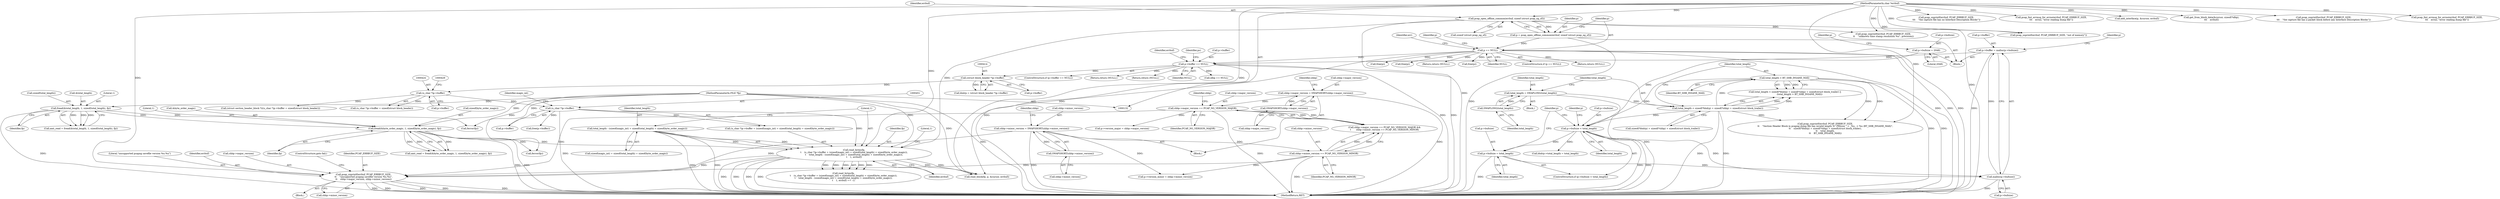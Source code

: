 digraph "0_libpcap_a5a36d9e82dde7265e38fe1f87b7f11c461c29f6@pointer" {
"1000513" [label="(Call,pcap_snprintf(errbuf, PCAP_ERRBUF_SIZE,\n\t\t    \"unsupported pcapng savefile version %u.%u\",\n\t\t    shbp->major_version, shbp->minor_version))"];
"1000447" [label="(Call,read_bytes(fp,\n\t    (u_char *)p->buffer + (sizeof(magic_int) + sizeof(total_length) + sizeof(byte_order_magic)),\n\t    total_length - (sizeof(magic_int) + sizeof(total_length) + sizeof(byte_order_magic)),\n\t    1, errbuf))"];
"1000205" [label="(Call,fread(&byte_order_magic, 1, sizeof(byte_order_magic), fp))"];
"1000173" [label="(Call,fread(&total_length, 1, sizeof(total_length), fp))"];
"1000134" [label="(MethodParameterIn,FILE *fp)"];
"1000450" [label="(Call,(u_char *)p->buffer)"];
"1000423" [label="(Call,(u_char *)p->buffer)"];
"1000413" [label="(Call,(struct block_header *)p->buffer)"];
"1000388" [label="(Call,p->buffer == NULL)"];
"1000379" [label="(Call,p->buffer = malloc(p->bufsize))"];
"1000383" [label="(Call,malloc(p->bufsize))"];
"1000374" [label="(Call,p->bufsize = total_length)"];
"1000369" [label="(Call,p->bufsize < total_length)"];
"1000363" [label="(Call,p->bufsize = 2048)"];
"1000272" [label="(Call,total_length > BT_SHB_INSANE_MAX)"];
"1000260" [label="(Call,total_length < sizeof(*bhdrp) + sizeof(*shbp) + sizeof(struct block_trailer))"];
"1000254" [label="(Call,total_length = SWAPLONG(total_length))"];
"1000256" [label="(Call,SWAPLONG(total_length))"];
"1000305" [label="(Call,p == NULL)"];
"1000298" [label="(Call,p = pcap_open_offline_common(errbuf, sizeof (struct pcap_ng_sf)))"];
"1000300" [label="(Call,pcap_open_offline_common(errbuf, sizeof (struct pcap_ng_sf)))"];
"1000136" [label="(MethodParameterIn,char *errbuf)"];
"1000463" [label="(Call,total_length - (sizeof(magic_int) + sizeof(total_length) + sizeof(byte_order_magic)))"];
"1000502" [label="(Call,shbp->major_version == PCAP_NG_VERSION_MAJOR)"];
"1000483" [label="(Call,shbp->major_version = SWAPSHORT(shbp->major_version))"];
"1000487" [label="(Call,SWAPSHORT(shbp->major_version))"];
"1000491" [label="(Call,shbp->minor_version = SWAPSHORT(shbp->minor_version))"];
"1000495" [label="(Call,SWAPSHORT(shbp->minor_version))"];
"1000507" [label="(Call,shbp->minor_version == PCAP_NG_VERSION_MINOR)"];
"1000174" [label="(Call,&total_length)"];
"1000317" [label="(Identifier,p)"];
"1000187" [label="(Call,ferror(fp))"];
"1000387" [label="(ControlStructure,if (p->buffer == NULL))"];
"1000369" [label="(Call,p->bufsize < total_length)"];
"1000255" [label="(Identifier,total_length)"];
"1000257" [label="(Identifier,total_length)"];
"1000307" [label="(Identifier,NULL)"];
"1000697" [label="(Call,free(p->buffer))"];
"1000560" [label="(Call,pcap_snprintf(errbuf, PCAP_ERRBUF_SIZE,\n\t\t\t    \"the capture file has no Interface Description Blocks\"))"];
"1000381" [label="(Identifier,p)"];
"1000506" [label="(Identifier,PCAP_NG_VERSION_MAJOR)"];
"1000404" [label="(Return,return (NULL);)"];
"1000495" [label="(Call,SWAPSHORT(shbp->minor_version))"];
"1000448" [label="(Identifier,fp)"];
"1000488" [label="(Call,shbp->major_version)"];
"1000515" [label="(Identifier,PCAP_ERRBUF_SIZE)"];
"1000484" [label="(Call,shbp->major_version)"];
"1000415" [label="(Call,p->buffer)"];
"1000549" [label="(Call,read_block(fp, p, &cursor, errbuf))"];
"1000709" [label="(MethodReturn,RET)"];
"1000413" [label="(Call,(struct block_header *)p->buffer)"];
"1000259" [label="(Call,total_length < sizeof(*bhdrp) + sizeof(*shbp) + sizeof(struct block_trailer) ||\n             (total_length > BT_SHB_INSANE_MAX))"];
"1000208" [label="(Literal,1)"];
"1000239" [label="(Block,)"];
"1000503" [label="(Call,shbp->major_version)"];
"1000371" [label="(Identifier,p)"];
"1000304" [label="(ControlStructure,if (p == NULL))"];
"1000511" [label="(Identifier,PCAP_NG_VERSION_MINOR)"];
"1000176" [label="(Literal,1)"];
"1000306" [label="(Identifier,p)"];
"1000343" [label="(Call,pcap_snprintf(errbuf, PCAP_ERRBUF_SIZE,\n\t\t    \"unknown time stamp resolution %u\", precision))"];
"1000368" [label="(ControlStructure,if (p->bufsize < total_length))"];
"1000367" [label="(Literal,2048)"];
"1000274" [label="(Identifier,BT_SHB_INSANE_MAX)"];
"1000707" [label="(Return,return (NULL);)"];
"1000313" [label="(Return,return (NULL);)"];
"1000392" [label="(Identifier,NULL)"];
"1000465" [label="(Call,sizeof(magic_int) + sizeof(total_length) + sizeof(byte_order_magic))"];
"1000464" [label="(Identifier,total_length)"];
"1000408" [label="(Identifier,ps)"];
"1000512" [label="(Block,)"];
"1000516" [label="(Literal,\"unsupported pcapng savefile version %u.%u\")"];
"1000190" [label="(Call,pcap_fmt_errmsg_for_errno(errbuf, PCAP_ERRBUF_SIZE,\n\t\t\t    errno, \"error reading dump file\"))"];
"1000384" [label="(Call,p->bufsize)"];
"1000388" [label="(Call,p->buffer == NULL)"];
"1000483" [label="(Call,shbp->major_version = SWAPSHORT(shbp->major_version))"];
"1000508" [label="(Call,shbp->minor_version)"];
"1000614" [label="(Call,add_interface(p, &cursor, errbuf))"];
"1000379" [label="(Call,p->buffer = malloc(p->bufsize))"];
"1000491" [label="(Call,shbp->minor_version = SWAPSHORT(shbp->minor_version))"];
"1000452" [label="(Call,p->buffer)"];
"1000579" [label="(Call,get_from_block_data(&cursor, sizeof(*idbp),\n\t\t\t    errbuf))"];
"1000380" [label="(Call,p->buffer)"];
"1000171" [label="(Call,amt_read = fread(&total_length, 1, sizeof(total_length), fp))"];
"1000493" [label="(Identifier,shbp)"];
"1000363" [label="(Call,p->bufsize = 2048)"];
"1000502" [label="(Call,shbp->major_version == PCAP_NG_VERSION_MAJOR)"];
"1000446" [label="(Call,read_bytes(fp,\n\t    (u_char *)p->buffer + (sizeof(magic_int) + sizeof(total_length) + sizeof(byte_order_magic)),\n\t    total_length - (sizeof(magic_int) + sizeof(total_length) + sizeof(byte_order_magic)),\n\t    1, errbuf) == -1)"];
"1000520" [label="(Call,shbp->minor_version)"];
"1000375" [label="(Call,p->bufsize)"];
"1000624" [label="(Call,pcap_snprintf(errbuf, PCAP_ERRBUF_SIZE,\n\t\t\t    \"the capture file has a packet block before any Interface Description Blocks\"))"];
"1000390" [label="(Identifier,p)"];
"1000206" [label="(Call,&byte_order_magic)"];
"1000587" [label="(Call,idbp == NULL)"];
"1000276" [label="(Call,pcap_snprintf(errbuf, PCAP_ERRBUF_SIZE,\n\t\t    \"Section Header Block in pcapng dump file has invalid length %\" PRIsize \" < _%u_ < %u (BT_SHB_INSANE_MAX)\",\n\t\t    sizeof(*bhdrp) + sizeof(*shbp) + sizeof(struct block_trailer),\n\t\t    total_length,\n\t\t    BT_SHB_INSANE_MAX))"];
"1000272" [label="(Call,total_length > BT_SHB_INSANE_MAX)"];
"1000487" [label="(Call,SWAPSHORT(shbp->major_version))"];
"1000457" [label="(Identifier,magic_int)"];
"1000273" [label="(Identifier,total_length)"];
"1000302" [label="(Call,sizeof (struct pcap_ng_sf))"];
"1000501" [label="(Call,shbp->major_version == PCAP_NG_VERSION_MAJOR &&\n\t       shbp->minor_version == PCAP_NG_VERSION_MINOR)"];
"1000474" [label="(Identifier,errbuf)"];
"1000394" [label="(Call,pcap_snprintf(errbuf, PCAP_ERRBUF_SIZE, \"out of memory\"))"];
"1000435" [label="(Call,bhdrp->total_length = total_length)"];
"1000373" [label="(Identifier,total_length)"];
"1000425" [label="(Call,p->buffer)"];
"1000205" [label="(Call,fread(&byte_order_magic, 1, sizeof(byte_order_magic), fp))"];
"1000449" [label="(Call,(u_char *)p->buffer + (sizeof(magic_int) + sizeof(total_length) + sizeof(byte_order_magic)))"];
"1000177" [label="(Call,sizeof(total_length))"];
"1000507" [label="(Call,shbp->minor_version == PCAP_NG_VERSION_MINOR)"];
"1000219" [label="(Call,ferror(fp))"];
"1000222" [label="(Call,pcap_fmt_errmsg_for_errno(errbuf, PCAP_ERRBUF_SIZE,\n\t\t\t    errno, \"error reading dump file\"))"];
"1000138" [label="(Block,)"];
"1000514" [label="(Identifier,errbuf)"];
"1000378" [label="(Identifier,total_length)"];
"1000476" [label="(Literal,1)"];
"1000482" [label="(Block,)"];
"1000517" [label="(Call,shbp->major_version)"];
"1000701" [label="(Call,free(p))"];
"1000523" [label="(ControlStructure,goto fail;)"];
"1000450" [label="(Call,(u_char *)p->buffer)"];
"1000299" [label="(Identifier,p)"];
"1000376" [label="(Identifier,p)"];
"1000492" [label="(Call,shbp->minor_version)"];
"1000463" [label="(Call,total_length - (sizeof(magic_int) + sizeof(total_length) + sizeof(byte_order_magic)))"];
"1000298" [label="(Call,p = pcap_open_offline_common(errbuf, sizeof (struct pcap_ng_sf)))"];
"1000209" [label="(Call,sizeof(byte_order_magic))"];
"1000311" [label="(Identifier,err)"];
"1000504" [label="(Identifier,shbp)"];
"1000422" [label="(Call,(u_char *)p->buffer + sizeof(struct block_header))"];
"1000211" [label="(Identifier,fp)"];
"1000398" [label="(Call,free(p))"];
"1000262" [label="(Call,sizeof(*bhdrp) + sizeof(*shbp) + sizeof(struct block_trailer))"];
"1000256" [label="(Call,SWAPLONG(total_length))"];
"1000364" [label="(Call,p->bufsize)"];
"1000354" [label="(Return,return (NULL);)"];
"1000531" [label="(Call,p->version_minor = shbp->minor_version)"];
"1000447" [label="(Call,read_bytes(fp,\n\t    (u_char *)p->buffer + (sizeof(magic_int) + sizeof(total_length) + sizeof(byte_order_magic)),\n\t    total_length - (sizeof(magic_int) + sizeof(total_length) + sizeof(byte_order_magic)),\n\t    1, errbuf))"];
"1000370" [label="(Call,p->bufsize)"];
"1000179" [label="(Identifier,fp)"];
"1000411" [label="(Call,bhdrp = (struct block_header *)p->buffer)"];
"1000383" [label="(Call,malloc(p->bufsize))"];
"1000261" [label="(Identifier,total_length)"];
"1000348" [label="(Call,free(p))"];
"1000509" [label="(Identifier,shbp)"];
"1000513" [label="(Call,pcap_snprintf(errbuf, PCAP_ERRBUF_SIZE,\n\t\t    \"unsupported pcapng savefile version %u.%u\",\n\t\t    shbp->major_version, shbp->minor_version))"];
"1000254" [label="(Call,total_length = SWAPLONG(total_length))"];
"1000134" [label="(MethodParameterIn,FILE *fp)"];
"1000496" [label="(Call,shbp->minor_version)"];
"1000301" [label="(Identifier,errbuf)"];
"1000420" [label="(Call,(struct section_header_block *)((u_char *)p->buffer + sizeof(struct block_header)))"];
"1000173" [label="(Call,fread(&total_length, 1, sizeof(total_length), fp))"];
"1000524" [label="(Call,p->version_major = shbp->major_version)"];
"1000136" [label="(MethodParameterIn,char *errbuf)"];
"1000300" [label="(Call,pcap_open_offline_common(errbuf, sizeof (struct pcap_ng_sf)))"];
"1000305" [label="(Call,p == NULL)"];
"1000260" [label="(Call,total_length < sizeof(*bhdrp) + sizeof(*shbp) + sizeof(struct block_trailer))"];
"1000423" [label="(Call,(u_char *)p->buffer)"];
"1000473" [label="(Literal,1)"];
"1000389" [label="(Call,p->buffer)"];
"1000203" [label="(Call,amt_read = fread(&byte_order_magic, 1, sizeof(byte_order_magic), fp))"];
"1000374" [label="(Call,p->bufsize = total_length)"];
"1000395" [label="(Identifier,errbuf)"];
"1000513" -> "1000512"  [label="AST: "];
"1000513" -> "1000520"  [label="CFG: "];
"1000514" -> "1000513"  [label="AST: "];
"1000515" -> "1000513"  [label="AST: "];
"1000516" -> "1000513"  [label="AST: "];
"1000517" -> "1000513"  [label="AST: "];
"1000520" -> "1000513"  [label="AST: "];
"1000523" -> "1000513"  [label="CFG: "];
"1000513" -> "1000709"  [label="DDG: "];
"1000513" -> "1000709"  [label="DDG: "];
"1000513" -> "1000709"  [label="DDG: "];
"1000513" -> "1000709"  [label="DDG: "];
"1000513" -> "1000709"  [label="DDG: "];
"1000447" -> "1000513"  [label="DDG: "];
"1000136" -> "1000513"  [label="DDG: "];
"1000502" -> "1000513"  [label="DDG: "];
"1000491" -> "1000513"  [label="DDG: "];
"1000507" -> "1000513"  [label="DDG: "];
"1000447" -> "1000446"  [label="AST: "];
"1000447" -> "1000474"  [label="CFG: "];
"1000448" -> "1000447"  [label="AST: "];
"1000449" -> "1000447"  [label="AST: "];
"1000463" -> "1000447"  [label="AST: "];
"1000473" -> "1000447"  [label="AST: "];
"1000474" -> "1000447"  [label="AST: "];
"1000476" -> "1000447"  [label="CFG: "];
"1000447" -> "1000709"  [label="DDG: "];
"1000447" -> "1000709"  [label="DDG: "];
"1000447" -> "1000709"  [label="DDG: "];
"1000447" -> "1000709"  [label="DDG: "];
"1000447" -> "1000446"  [label="DDG: "];
"1000447" -> "1000446"  [label="DDG: "];
"1000447" -> "1000446"  [label="DDG: "];
"1000447" -> "1000446"  [label="DDG: "];
"1000447" -> "1000446"  [label="DDG: "];
"1000205" -> "1000447"  [label="DDG: "];
"1000134" -> "1000447"  [label="DDG: "];
"1000450" -> "1000447"  [label="DDG: "];
"1000463" -> "1000447"  [label="DDG: "];
"1000463" -> "1000447"  [label="DDG: "];
"1000300" -> "1000447"  [label="DDG: "];
"1000136" -> "1000447"  [label="DDG: "];
"1000447" -> "1000549"  [label="DDG: "];
"1000447" -> "1000549"  [label="DDG: "];
"1000205" -> "1000203"  [label="AST: "];
"1000205" -> "1000211"  [label="CFG: "];
"1000206" -> "1000205"  [label="AST: "];
"1000208" -> "1000205"  [label="AST: "];
"1000209" -> "1000205"  [label="AST: "];
"1000211" -> "1000205"  [label="AST: "];
"1000203" -> "1000205"  [label="CFG: "];
"1000205" -> "1000709"  [label="DDG: "];
"1000205" -> "1000709"  [label="DDG: "];
"1000205" -> "1000203"  [label="DDG: "];
"1000205" -> "1000203"  [label="DDG: "];
"1000205" -> "1000203"  [label="DDG: "];
"1000173" -> "1000205"  [label="DDG: "];
"1000134" -> "1000205"  [label="DDG: "];
"1000205" -> "1000219"  [label="DDG: "];
"1000173" -> "1000171"  [label="AST: "];
"1000173" -> "1000179"  [label="CFG: "];
"1000174" -> "1000173"  [label="AST: "];
"1000176" -> "1000173"  [label="AST: "];
"1000177" -> "1000173"  [label="AST: "];
"1000179" -> "1000173"  [label="AST: "];
"1000171" -> "1000173"  [label="CFG: "];
"1000173" -> "1000709"  [label="DDG: "];
"1000173" -> "1000171"  [label="DDG: "];
"1000173" -> "1000171"  [label="DDG: "];
"1000173" -> "1000171"  [label="DDG: "];
"1000134" -> "1000173"  [label="DDG: "];
"1000173" -> "1000187"  [label="DDG: "];
"1000134" -> "1000132"  [label="AST: "];
"1000134" -> "1000709"  [label="DDG: "];
"1000134" -> "1000187"  [label="DDG: "];
"1000134" -> "1000219"  [label="DDG: "];
"1000134" -> "1000549"  [label="DDG: "];
"1000450" -> "1000449"  [label="AST: "];
"1000450" -> "1000452"  [label="CFG: "];
"1000451" -> "1000450"  [label="AST: "];
"1000452" -> "1000450"  [label="AST: "];
"1000457" -> "1000450"  [label="CFG: "];
"1000450" -> "1000709"  [label="DDG: "];
"1000450" -> "1000449"  [label="DDG: "];
"1000423" -> "1000450"  [label="DDG: "];
"1000450" -> "1000697"  [label="DDG: "];
"1000423" -> "1000422"  [label="AST: "];
"1000423" -> "1000425"  [label="CFG: "];
"1000424" -> "1000423"  [label="AST: "];
"1000425" -> "1000423"  [label="AST: "];
"1000429" -> "1000423"  [label="CFG: "];
"1000423" -> "1000420"  [label="DDG: "];
"1000423" -> "1000422"  [label="DDG: "];
"1000413" -> "1000423"  [label="DDG: "];
"1000413" -> "1000411"  [label="AST: "];
"1000413" -> "1000415"  [label="CFG: "];
"1000414" -> "1000413"  [label="AST: "];
"1000415" -> "1000413"  [label="AST: "];
"1000411" -> "1000413"  [label="CFG: "];
"1000413" -> "1000411"  [label="DDG: "];
"1000388" -> "1000413"  [label="DDG: "];
"1000388" -> "1000387"  [label="AST: "];
"1000388" -> "1000392"  [label="CFG: "];
"1000389" -> "1000388"  [label="AST: "];
"1000392" -> "1000388"  [label="AST: "];
"1000395" -> "1000388"  [label="CFG: "];
"1000408" -> "1000388"  [label="CFG: "];
"1000388" -> "1000709"  [label="DDG: "];
"1000388" -> "1000709"  [label="DDG: "];
"1000388" -> "1000709"  [label="DDG: "];
"1000379" -> "1000388"  [label="DDG: "];
"1000305" -> "1000388"  [label="DDG: "];
"1000388" -> "1000404"  [label="DDG: "];
"1000388" -> "1000587"  [label="DDG: "];
"1000388" -> "1000707"  [label="DDG: "];
"1000379" -> "1000138"  [label="AST: "];
"1000379" -> "1000383"  [label="CFG: "];
"1000380" -> "1000379"  [label="AST: "];
"1000383" -> "1000379"  [label="AST: "];
"1000390" -> "1000379"  [label="CFG: "];
"1000379" -> "1000709"  [label="DDG: "];
"1000383" -> "1000379"  [label="DDG: "];
"1000383" -> "1000384"  [label="CFG: "];
"1000384" -> "1000383"  [label="AST: "];
"1000383" -> "1000709"  [label="DDG: "];
"1000374" -> "1000383"  [label="DDG: "];
"1000369" -> "1000383"  [label="DDG: "];
"1000374" -> "1000368"  [label="AST: "];
"1000374" -> "1000378"  [label="CFG: "];
"1000375" -> "1000374"  [label="AST: "];
"1000378" -> "1000374"  [label="AST: "];
"1000381" -> "1000374"  [label="CFG: "];
"1000374" -> "1000709"  [label="DDG: "];
"1000369" -> "1000374"  [label="DDG: "];
"1000369" -> "1000368"  [label="AST: "];
"1000369" -> "1000373"  [label="CFG: "];
"1000370" -> "1000369"  [label="AST: "];
"1000373" -> "1000369"  [label="AST: "];
"1000376" -> "1000369"  [label="CFG: "];
"1000381" -> "1000369"  [label="CFG: "];
"1000369" -> "1000709"  [label="DDG: "];
"1000369" -> "1000709"  [label="DDG: "];
"1000363" -> "1000369"  [label="DDG: "];
"1000272" -> "1000369"  [label="DDG: "];
"1000260" -> "1000369"  [label="DDG: "];
"1000369" -> "1000435"  [label="DDG: "];
"1000363" -> "1000138"  [label="AST: "];
"1000363" -> "1000367"  [label="CFG: "];
"1000364" -> "1000363"  [label="AST: "];
"1000367" -> "1000363"  [label="AST: "];
"1000371" -> "1000363"  [label="CFG: "];
"1000272" -> "1000259"  [label="AST: "];
"1000272" -> "1000274"  [label="CFG: "];
"1000273" -> "1000272"  [label="AST: "];
"1000274" -> "1000272"  [label="AST: "];
"1000259" -> "1000272"  [label="CFG: "];
"1000272" -> "1000709"  [label="DDG: "];
"1000272" -> "1000709"  [label="DDG: "];
"1000272" -> "1000259"  [label="DDG: "];
"1000272" -> "1000259"  [label="DDG: "];
"1000260" -> "1000272"  [label="DDG: "];
"1000272" -> "1000276"  [label="DDG: "];
"1000272" -> "1000276"  [label="DDG: "];
"1000260" -> "1000259"  [label="AST: "];
"1000260" -> "1000262"  [label="CFG: "];
"1000261" -> "1000260"  [label="AST: "];
"1000262" -> "1000260"  [label="AST: "];
"1000273" -> "1000260"  [label="CFG: "];
"1000259" -> "1000260"  [label="CFG: "];
"1000260" -> "1000709"  [label="DDG: "];
"1000260" -> "1000709"  [label="DDG: "];
"1000260" -> "1000259"  [label="DDG: "];
"1000260" -> "1000259"  [label="DDG: "];
"1000254" -> "1000260"  [label="DDG: "];
"1000260" -> "1000276"  [label="DDG: "];
"1000254" -> "1000239"  [label="AST: "];
"1000254" -> "1000256"  [label="CFG: "];
"1000255" -> "1000254"  [label="AST: "];
"1000256" -> "1000254"  [label="AST: "];
"1000261" -> "1000254"  [label="CFG: "];
"1000254" -> "1000709"  [label="DDG: "];
"1000256" -> "1000254"  [label="DDG: "];
"1000256" -> "1000257"  [label="CFG: "];
"1000257" -> "1000256"  [label="AST: "];
"1000305" -> "1000304"  [label="AST: "];
"1000305" -> "1000307"  [label="CFG: "];
"1000306" -> "1000305"  [label="AST: "];
"1000307" -> "1000305"  [label="AST: "];
"1000311" -> "1000305"  [label="CFG: "];
"1000317" -> "1000305"  [label="CFG: "];
"1000305" -> "1000709"  [label="DDG: "];
"1000305" -> "1000709"  [label="DDG: "];
"1000305" -> "1000709"  [label="DDG: "];
"1000298" -> "1000305"  [label="DDG: "];
"1000305" -> "1000313"  [label="DDG: "];
"1000305" -> "1000348"  [label="DDG: "];
"1000305" -> "1000354"  [label="DDG: "];
"1000305" -> "1000398"  [label="DDG: "];
"1000305" -> "1000549"  [label="DDG: "];
"1000305" -> "1000701"  [label="DDG: "];
"1000298" -> "1000138"  [label="AST: "];
"1000298" -> "1000300"  [label="CFG: "];
"1000299" -> "1000298"  [label="AST: "];
"1000300" -> "1000298"  [label="AST: "];
"1000306" -> "1000298"  [label="CFG: "];
"1000298" -> "1000709"  [label="DDG: "];
"1000300" -> "1000298"  [label="DDG: "];
"1000300" -> "1000302"  [label="CFG: "];
"1000301" -> "1000300"  [label="AST: "];
"1000302" -> "1000300"  [label="AST: "];
"1000300" -> "1000709"  [label="DDG: "];
"1000136" -> "1000300"  [label="DDG: "];
"1000300" -> "1000343"  [label="DDG: "];
"1000300" -> "1000394"  [label="DDG: "];
"1000136" -> "1000132"  [label="AST: "];
"1000136" -> "1000709"  [label="DDG: "];
"1000136" -> "1000190"  [label="DDG: "];
"1000136" -> "1000222"  [label="DDG: "];
"1000136" -> "1000276"  [label="DDG: "];
"1000136" -> "1000343"  [label="DDG: "];
"1000136" -> "1000394"  [label="DDG: "];
"1000136" -> "1000549"  [label="DDG: "];
"1000136" -> "1000560"  [label="DDG: "];
"1000136" -> "1000579"  [label="DDG: "];
"1000136" -> "1000614"  [label="DDG: "];
"1000136" -> "1000624"  [label="DDG: "];
"1000463" -> "1000465"  [label="CFG: "];
"1000464" -> "1000463"  [label="AST: "];
"1000465" -> "1000463"  [label="AST: "];
"1000473" -> "1000463"  [label="CFG: "];
"1000463" -> "1000709"  [label="DDG: "];
"1000463" -> "1000709"  [label="DDG: "];
"1000502" -> "1000501"  [label="AST: "];
"1000502" -> "1000506"  [label="CFG: "];
"1000503" -> "1000502"  [label="AST: "];
"1000506" -> "1000502"  [label="AST: "];
"1000509" -> "1000502"  [label="CFG: "];
"1000501" -> "1000502"  [label="CFG: "];
"1000502" -> "1000709"  [label="DDG: "];
"1000502" -> "1000501"  [label="DDG: "];
"1000502" -> "1000501"  [label="DDG: "];
"1000483" -> "1000502"  [label="DDG: "];
"1000502" -> "1000524"  [label="DDG: "];
"1000483" -> "1000482"  [label="AST: "];
"1000483" -> "1000487"  [label="CFG: "];
"1000484" -> "1000483"  [label="AST: "];
"1000487" -> "1000483"  [label="AST: "];
"1000493" -> "1000483"  [label="CFG: "];
"1000483" -> "1000709"  [label="DDG: "];
"1000487" -> "1000483"  [label="DDG: "];
"1000487" -> "1000488"  [label="CFG: "];
"1000488" -> "1000487"  [label="AST: "];
"1000491" -> "1000482"  [label="AST: "];
"1000491" -> "1000495"  [label="CFG: "];
"1000492" -> "1000491"  [label="AST: "];
"1000495" -> "1000491"  [label="AST: "];
"1000504" -> "1000491"  [label="CFG: "];
"1000491" -> "1000709"  [label="DDG: "];
"1000495" -> "1000491"  [label="DDG: "];
"1000491" -> "1000507"  [label="DDG: "];
"1000491" -> "1000531"  [label="DDG: "];
"1000495" -> "1000496"  [label="CFG: "];
"1000496" -> "1000495"  [label="AST: "];
"1000507" -> "1000501"  [label="AST: "];
"1000507" -> "1000511"  [label="CFG: "];
"1000508" -> "1000507"  [label="AST: "];
"1000511" -> "1000507"  [label="AST: "];
"1000501" -> "1000507"  [label="CFG: "];
"1000507" -> "1000709"  [label="DDG: "];
"1000507" -> "1000501"  [label="DDG: "];
"1000507" -> "1000501"  [label="DDG: "];
"1000507" -> "1000531"  [label="DDG: "];
}

